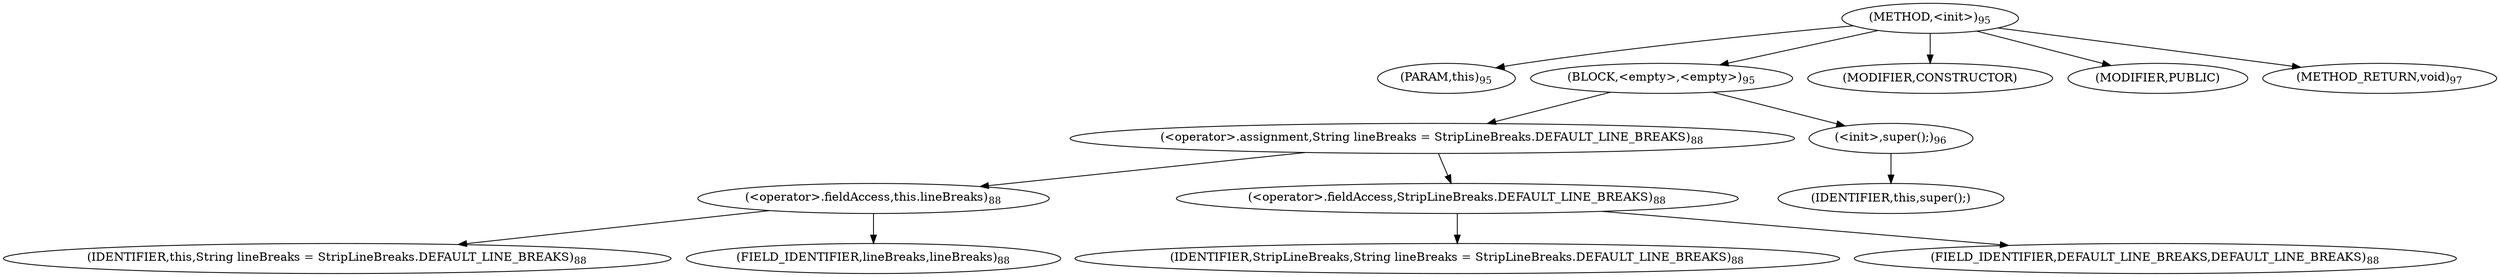 digraph "&lt;init&gt;" {  
"34" [label = <(METHOD,&lt;init&gt;)<SUB>95</SUB>> ]
"4" [label = <(PARAM,this)<SUB>95</SUB>> ]
"35" [label = <(BLOCK,&lt;empty&gt;,&lt;empty&gt;)<SUB>95</SUB>> ]
"36" [label = <(&lt;operator&gt;.assignment,String lineBreaks = StripLineBreaks.DEFAULT_LINE_BREAKS)<SUB>88</SUB>> ]
"37" [label = <(&lt;operator&gt;.fieldAccess,this.lineBreaks)<SUB>88</SUB>> ]
"38" [label = <(IDENTIFIER,this,String lineBreaks = StripLineBreaks.DEFAULT_LINE_BREAKS)<SUB>88</SUB>> ]
"39" [label = <(FIELD_IDENTIFIER,lineBreaks,lineBreaks)<SUB>88</SUB>> ]
"40" [label = <(&lt;operator&gt;.fieldAccess,StripLineBreaks.DEFAULT_LINE_BREAKS)<SUB>88</SUB>> ]
"41" [label = <(IDENTIFIER,StripLineBreaks,String lineBreaks = StripLineBreaks.DEFAULT_LINE_BREAKS)<SUB>88</SUB>> ]
"42" [label = <(FIELD_IDENTIFIER,DEFAULT_LINE_BREAKS,DEFAULT_LINE_BREAKS)<SUB>88</SUB>> ]
"43" [label = <(&lt;init&gt;,super();)<SUB>96</SUB>> ]
"3" [label = <(IDENTIFIER,this,super();)> ]
"44" [label = <(MODIFIER,CONSTRUCTOR)> ]
"45" [label = <(MODIFIER,PUBLIC)> ]
"46" [label = <(METHOD_RETURN,void)<SUB>97</SUB>> ]
  "34" -> "4" 
  "34" -> "35" 
  "34" -> "44" 
  "34" -> "45" 
  "34" -> "46" 
  "35" -> "36" 
  "35" -> "43" 
  "36" -> "37" 
  "36" -> "40" 
  "37" -> "38" 
  "37" -> "39" 
  "40" -> "41" 
  "40" -> "42" 
  "43" -> "3" 
}
